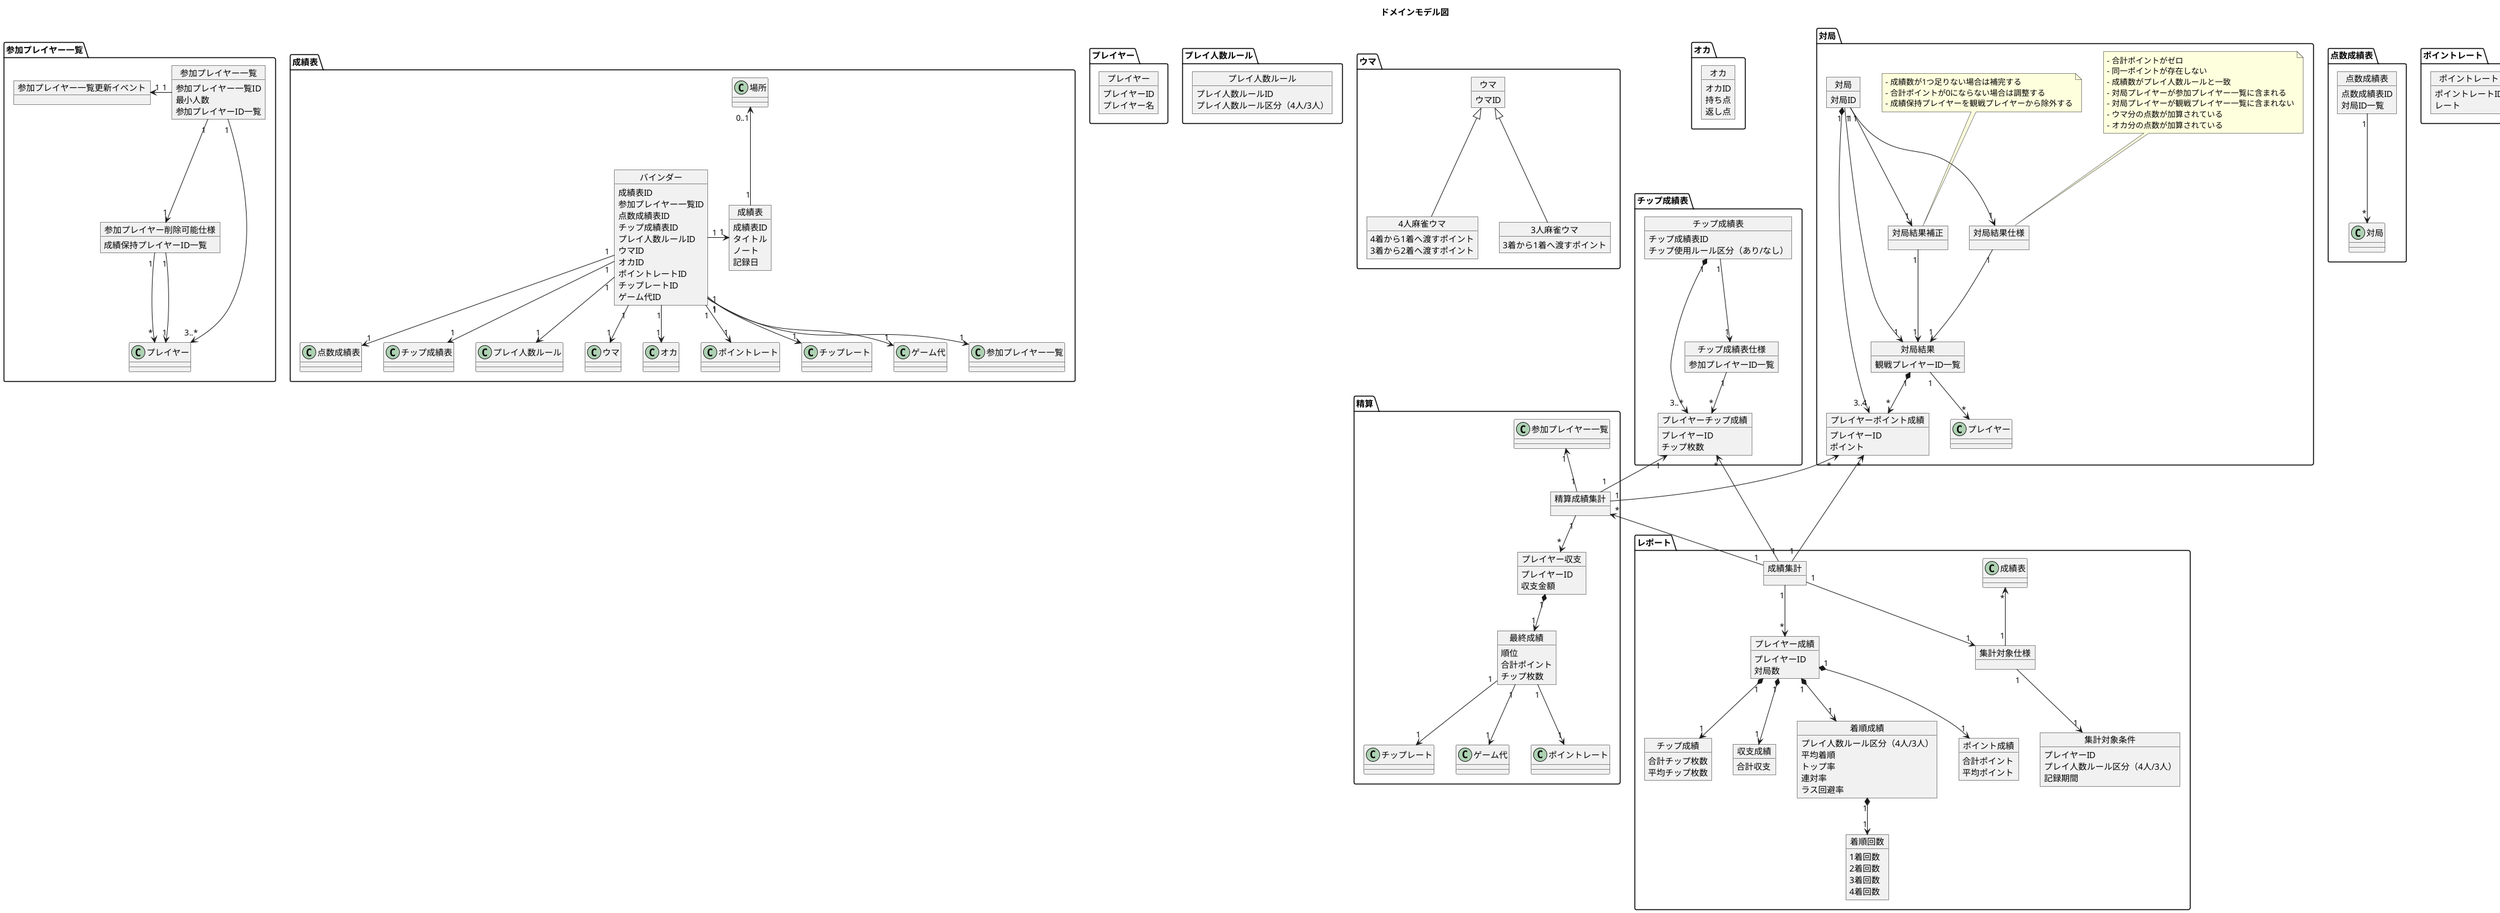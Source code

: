 @startuml

title ドメインモデル図


package プレイヤー {
  object プレイヤー {
    プレイヤーID
    プレイヤー名
  }
}


package プレイ人数ルール {
  object プレイ人数ルール {
    プレイ人数ルールID
    プレイ人数ルール区分（4人/3人）
  }
}


package 参加プレイヤー一覧 {
  object 参加プレイヤー削除可能仕様 {
    成績保持プレイヤーID一覧
  }

  参加プレイヤー削除可能仕様 "1" --> "*" プレイヤー
  参加プレイヤー削除可能仕様 "1" --> "1" プレイヤー


  object 参加プレイヤー一覧更新イベント {
  }


  object 参加プレイヤー一覧 {
    参加プレイヤー一覧ID
    最小人数
    参加プレイヤーID一覧
  }

  参加プレイヤー一覧 "1" --> "3..*" プレイヤー
  参加プレイヤー一覧 "1" --> "1" 参加プレイヤー削除可能仕様
  参加プレイヤー一覧 "1" -l-> "1" 参加プレイヤー一覧更新イベント
}


package ウマ {
  object ウマ {
    ウマID
  }


  object 4人麻雀ウマ {
    4着から1着へ渡すポイント
    3着から2着へ渡すポイント
  }

  4人麻雀ウマ -u-|> ウマ


  object 3人麻雀ウマ {
    3着から1着へ渡すポイント
  }

  3人麻雀ウマ -u-|> ウマ
}


package オカ {
  object オカ {
    オカID
    持ち点
    返し点
  }
}


package 対局 {
  object プレイヤーポイント成績 {
    プレイヤーID
    ポイント
  }


  object 対局結果 {
    観戦プレイヤーID一覧
  }

  対局結果 "1" --> "*" プレイヤー
  対局結果 "1" *--> "*" プレイヤーポイント成績


  object 対局結果補正

  対局結果補正 "1" --> "1" 対局結果

  note top of 対局結果補正
  - 成績数が1つ足りない場合は補完する
  - 合計ポイントが0にならない場合は調整する
  - 成績保持プレイヤーを観戦プレイヤーから除外する
  end note


  object 対局結果仕様

  対局結果仕様 "1" --> "1" 対局結果

  note top of 対局結果仕様
  - 合計ポイントがゼロ
  - 同一ポイントが存在しない
  - 成績数がプレイ人数ルールと一致
  - 対局プレイヤーが参加プレイヤー一覧に含まれる
  - 対局プレイヤーが観戦プレイヤー一覧に含まれない
  - ウマ分の点数が加算されている
  - オカ分の点数が加算されている
  end note


  object 対局 {
    対局ID
  }

  対局 "1" *--> "3..4" プレイヤーポイント成績
  対局 "1" --> "1" 対局結果
  対局 "1" --> "1" 対局結果補正
  対局 "1" --> "1" 対局結果仕様
}


package 点数成績表 {
  object 点数成績表 {
    点数成績表ID
    対局ID一覧
  }

  点数成績表 "1" --> "*" 対局
}


package チップ成績表 {
  object プレイヤーチップ成績 {
    プレイヤーID
    チップ枚数
  }


  object チップ成績表仕様 {
    参加プレイヤーID一覧
  }

  チップ成績表仕様 "1" --> "*" プレイヤーチップ成績


  object チップ成績表 {
    チップ成績表ID
    チップ使用ルール区分（あり/なし）
  }

  チップ成績表 "1" *--> "3..*" プレイヤーチップ成績
  チップ成績表 "1" --> "1" チップ成績表仕様
}


package ポイントレート {
  object ポイントレート {
    ポイントレートID
    レート
  }
}


package チップレート {
  object チップレート {
    チップレートID
    レート
  }
}


package ゲーム代 {
  object ゲーム代 {
    ゲーム代ID
    ゲーム代
    支払者区分（全員/トップ）
  }
}


package 場所 {
  object 場所 {
    場所ID
    場所名
  }
}


package 成績表 {
  object 成績表 {
    成績表ID
    タイトル
    ノート
    記録日
  }

  成績表 "1" -u-> "0..1" 場所


  object バインダー {
    成績表ID
    参加プレイヤー一覧ID
    点数成績表ID
    チップ成績表ID
    プレイ人数ルールID
    ウマID
    オカID
    ポイントレートID
    チップレートID
    ゲーム代ID
  }

  バインダー "1" -r-> "1" 成績表
  バインダー "1" --> "1" 参加プレイヤー一覧
  バインダー "1" --> "1" 点数成績表
  バインダー "1" --> "1" チップ成績表
  バインダー "1" --> "1" プレイ人数ルール
  バインダー "1" --> "1" ウマ
  バインダー "1" --> "1" オカ
  バインダー "1" --> "1" ポイントレート
  バインダー "1" --> "1" チップレート
  バインダー "1" --> "1" ゲーム代
}


package 精算 {
  object 最終成績 {
    順位
    合計ポイント
    チップ枚数
  }

  最終成績 "1" --> "1" ポイントレート
  最終成績 "1" --> "1" チップレート
  最終成績 "1" --> "1" ゲーム代


  object プレイヤー収支 {
    プレイヤーID
    収支金額
  }

  プレイヤー収支 "1" *--> "1" 最終成績


  object 精算成績集計

  精算成績集計 "1" --> "*" プレイヤー収支
  精算成績集計 "1" -u-> "1" 参加プレイヤー一覧
  精算成績集計 "1" -u-> "*" プレイヤーポイント成績
  精算成績集計 "1" -u-> "1" プレイヤーチップ成績
}


package レポート {
  object 集計対象条件 {
    プレイヤーID
    プレイ人数ルール区分（4人/3人）
    記録期間
  }


  object 集計対象仕様 {
  }

  集計対象仕様 "1" --> "1" 集計対象条件
  集計対象仕様 "1" -u-> "*" 成績表


  object 着順回数 {
    1着回数
    2着回数
    3着回数
    4着回数
  }


  object 着順成績 {
    プレイ人数ルール区分（4人/3人）
    平均着順
    トップ率
    連対率
    ラス回避率
  }

  着順成績 "1" *--> "1" 着順回数


  object ポイント成績 {
    合計ポイント
    平均ポイント
  }


  object チップ成績 {
    合計チップ枚数
    平均チップ枚数
  }


  object 収支成績 {
    合計収支
  }


  object プレイヤー成績 {
    プレイヤーID
    対局数
  }

  プレイヤー成績 "1" *--> "1" 着順成績
  プレイヤー成績 "1" *--> "1" ポイント成績
  プレイヤー成績 "1" *--> "1" チップ成績
  プレイヤー成績 "1" *--> "1" 収支成績


  object 成績集計

  成績集計 "1" --> "*" プレイヤー成績
  成績集計 "1" --> "1" 集計対象仕様
  成績集計 "1" -u-> "*" プレイヤーポイント成績
  成績集計 "1" -u-> "*" プレイヤーチップ成績
  成績集計 "1" -u-> "*" 精算成績集計
}


@enduml
